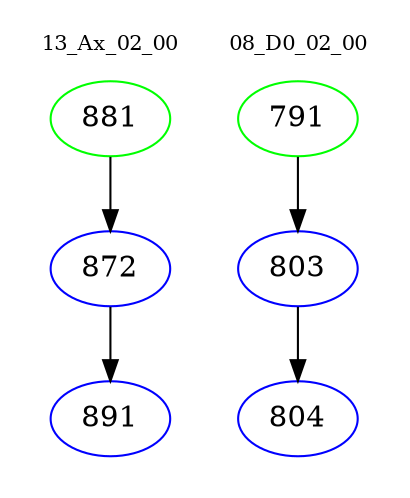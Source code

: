 digraph{
subgraph cluster_0 {
color = white
label = "13_Ax_02_00";
fontsize=10;
T0_881 [label="881", color="green"]
T0_881 -> T0_872 [color="black"]
T0_872 [label="872", color="blue"]
T0_872 -> T0_891 [color="black"]
T0_891 [label="891", color="blue"]
}
subgraph cluster_1 {
color = white
label = "08_D0_02_00";
fontsize=10;
T1_791 [label="791", color="green"]
T1_791 -> T1_803 [color="black"]
T1_803 [label="803", color="blue"]
T1_803 -> T1_804 [color="black"]
T1_804 [label="804", color="blue"]
}
}
